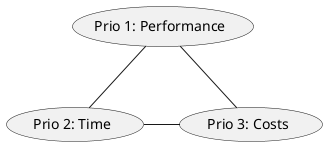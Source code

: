 [plantuml, magic_triangle, png]
....
@startuml
"Prio 1: Performance" as (P1)
"Prio 2: Time" as (P2)
"Prio 3: Costs" as (P3)
(P1) -down- (P2)
(P1) -down- (P3)
(P2) -right- (P3)
@enduml
....